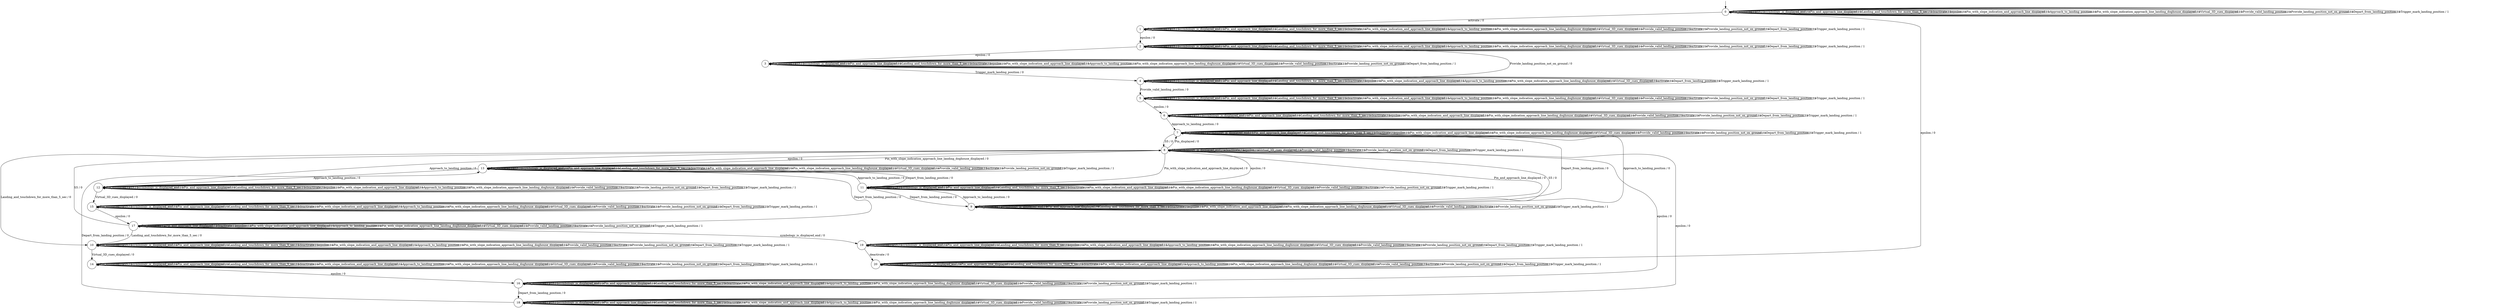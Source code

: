 digraph g {

	s0 [shape="circle" label="0"];
	s1 [shape="circle" label="1"];
	s2 [shape="circle" label="2"];
	s3 [shape="circle" label="3"];
	s4 [shape="circle" label="4"];
	s5 [shape="circle" label="5"];
	s6 [shape="circle" label="6"];
	s7 [shape="circle" label="7"];
	s8 [shape="circle" label="8"];
	s9 [shape="circle" label="9"];
	s10 [shape="circle" label="10"];
	s11 [shape="circle" label="11"];
	s12 [shape="circle" label="12"];
	s13 [shape="circle" label="13"];
	s14 [shape="circle" label="14"];
	s15 [shape="circle" label="15"];
	s16 [shape="circle" label="16"];
	s17 [shape="circle" label="17"];
	s18 [shape="circle" label="18"];
	s19 [shape="circle" label="19"];
	s20 [shape="circle" label="20"];
	s0 -> s0 [label="Pin_displayed / 1"];
	s0 -> s0 [label="S5 / 1"];
	s0 -> s0 [label="symbology_is_displayed_end / 1"];
	s0 -> s0 [label="Pin_and_approach_line_displayed / 1"];
	s0 -> s0 [label="Landing_and_touchdown_for_more_than_5_sec / 1"];
	s0 -> s0 [label="deactivate / 1"];
	s0 -> s0 [label="epsilon / 1"];
	s0 -> s0 [label="Pin_with_slope_indication_and_approach_line_displayed / 1"];
	s0 -> s0 [label="Approach_to_landing_position / 1"];
	s0 -> s0 [label="Pin_with_slope_indication_approach_line_landing_doghouse_displayed / 1"];
	s0 -> s0 [label="Virtual_3D_cues_displayed / 1"];
	s0 -> s0 [label="Provide_valid_landing_position / 1"];
	s0 -> s1 [label="activate / 0"];
	s0 -> s0 [label="Provide_landing_position_not_on_ground / 1"];
	s0 -> s0 [label="Depart_from_landing_position / 1"];
	s0 -> s0 [label="Trigger_mark_landing_position / 1"];
	s1 -> s1 [label="Pin_displayed / 1"];
	s1 -> s1 [label="S5 / 1"];
	s1 -> s1 [label="symbology_is_displayed_end / 1"];
	s1 -> s1 [label="Pin_and_approach_line_displayed / 1"];
	s1 -> s1 [label="Landing_and_touchdown_for_more_than_5_sec / 1"];
	s1 -> s1 [label="deactivate / 1"];
	s1 -> s2 [label="epsilon / 0"];
	s1 -> s1 [label="Pin_with_slope_indication_and_approach_line_displayed / 1"];
	s1 -> s1 [label="Approach_to_landing_position / 1"];
	s1 -> s1 [label="Pin_with_slope_indication_approach_line_landing_doghouse_displayed / 1"];
	s1 -> s1 [label="Virtual_3D_cues_displayed / 1"];
	s1 -> s1 [label="Provide_valid_landing_position / 1"];
	s1 -> s1 [label="activate / 1"];
	s1 -> s1 [label="Provide_landing_position_not_on_ground / 1"];
	s1 -> s1 [label="Depart_from_landing_position / 1"];
	s1 -> s1 [label="Trigger_mark_landing_position / 1"];
	s2 -> s2 [label="Pin_displayed / 1"];
	s2 -> s2 [label="S5 / 1"];
	s2 -> s2 [label="symbology_is_displayed_end / 1"];
	s2 -> s2 [label="Pin_and_approach_line_displayed / 1"];
	s2 -> s2 [label="Landing_and_touchdown_for_more_than_5_sec / 1"];
	s2 -> s2 [label="deactivate / 1"];
	s2 -> s3 [label="epsilon / 0"];
	s2 -> s2 [label="Pin_with_slope_indication_and_approach_line_displayed / 1"];
	s2 -> s2 [label="Approach_to_landing_position / 1"];
	s2 -> s2 [label="Pin_with_slope_indication_approach_line_landing_doghouse_displayed / 1"];
	s2 -> s2 [label="Virtual_3D_cues_displayed / 1"];
	s2 -> s2 [label="Provide_valid_landing_position / 1"];
	s2 -> s2 [label="activate / 1"];
	s2 -> s2 [label="Provide_landing_position_not_on_ground / 1"];
	s2 -> s2 [label="Depart_from_landing_position / 1"];
	s2 -> s2 [label="Trigger_mark_landing_position / 1"];
	s3 -> s3 [label="Pin_displayed / 1"];
	s3 -> s3 [label="S5 / 1"];
	s3 -> s3 [label="symbology_is_displayed_end / 1"];
	s3 -> s3 [label="Pin_and_approach_line_displayed / 1"];
	s3 -> s3 [label="Landing_and_touchdown_for_more_than_5_sec / 1"];
	s3 -> s3 [label="deactivate / 1"];
	s3 -> s3 [label="epsilon / 1"];
	s3 -> s3 [label="Pin_with_slope_indication_and_approach_line_displayed / 1"];
	s3 -> s3 [label="Approach_to_landing_position / 1"];
	s3 -> s3 [label="Pin_with_slope_indication_approach_line_landing_doghouse_displayed / 1"];
	s3 -> s3 [label="Virtual_3D_cues_displayed / 1"];
	s3 -> s3 [label="Provide_valid_landing_position / 1"];
	s3 -> s3 [label="activate / 1"];
	s3 -> s3 [label="Provide_landing_position_not_on_ground / 1"];
	s3 -> s3 [label="Depart_from_landing_position / 1"];
	s3 -> s4 [label="Trigger_mark_landing_position / 0"];
	s4 -> s4 [label="Pin_displayed / 1"];
	s4 -> s4 [label="S5 / 1"];
	s4 -> s4 [label="symbology_is_displayed_end / 1"];
	s4 -> s4 [label="Pin_and_approach_line_displayed / 1"];
	s4 -> s4 [label="Landing_and_touchdown_for_more_than_5_sec / 1"];
	s4 -> s4 [label="deactivate / 1"];
	s4 -> s4 [label="epsilon / 1"];
	s4 -> s4 [label="Pin_with_slope_indication_and_approach_line_displayed / 1"];
	s4 -> s4 [label="Approach_to_landing_position / 1"];
	s4 -> s4 [label="Pin_with_slope_indication_approach_line_landing_doghouse_displayed / 1"];
	s4 -> s4 [label="Virtual_3D_cues_displayed / 1"];
	s4 -> s5 [label="Provide_valid_landing_position / 0"];
	s4 -> s4 [label="activate / 1"];
	s4 -> s2 [label="Provide_landing_position_not_on_ground / 0"];
	s4 -> s4 [label="Depart_from_landing_position / 1"];
	s4 -> s4 [label="Trigger_mark_landing_position / 1"];
	s5 -> s5 [label="Pin_displayed / 1"];
	s5 -> s5 [label="S5 / 1"];
	s5 -> s5 [label="symbology_is_displayed_end / 1"];
	s5 -> s5 [label="Pin_and_approach_line_displayed / 1"];
	s5 -> s5 [label="Landing_and_touchdown_for_more_than_5_sec / 1"];
	s5 -> s5 [label="deactivate / 1"];
	s5 -> s6 [label="epsilon / 0"];
	s5 -> s5 [label="Pin_with_slope_indication_and_approach_line_displayed / 1"];
	s5 -> s5 [label="Approach_to_landing_position / 1"];
	s5 -> s5 [label="Pin_with_slope_indication_approach_line_landing_doghouse_displayed / 1"];
	s5 -> s5 [label="Virtual_3D_cues_displayed / 1"];
	s5 -> s5 [label="Provide_valid_landing_position / 1"];
	s5 -> s5 [label="activate / 1"];
	s5 -> s5 [label="Provide_landing_position_not_on_ground / 1"];
	s5 -> s5 [label="Depart_from_landing_position / 1"];
	s5 -> s5 [label="Trigger_mark_landing_position / 1"];
	s6 -> s6 [label="Pin_displayed / 1"];
	s6 -> s6 [label="S5 / 1"];
	s6 -> s6 [label="symbology_is_displayed_end / 1"];
	s6 -> s6 [label="Pin_and_approach_line_displayed / 1"];
	s6 -> s6 [label="Landing_and_touchdown_for_more_than_5_sec / 1"];
	s6 -> s6 [label="deactivate / 1"];
	s6 -> s6 [label="epsilon / 1"];
	s6 -> s6 [label="Pin_with_slope_indication_and_approach_line_displayed / 1"];
	s6 -> s7 [label="Approach_to_landing_position / 0"];
	s6 -> s6 [label="Pin_with_slope_indication_approach_line_landing_doghouse_displayed / 1"];
	s6 -> s6 [label="Virtual_3D_cues_displayed / 1"];
	s6 -> s6 [label="Provide_valid_landing_position / 1"];
	s6 -> s6 [label="activate / 1"];
	s6 -> s6 [label="Provide_landing_position_not_on_ground / 1"];
	s6 -> s6 [label="Depart_from_landing_position / 1"];
	s6 -> s6 [label="Trigger_mark_landing_position / 1"];
	s7 -> s7 [label="Pin_displayed / 1"];
	s7 -> s8 [label="S5 / 0"];
	s7 -> s7 [label="symbology_is_displayed_end / 1"];
	s7 -> s7 [label="Pin_and_approach_line_displayed / 1"];
	s7 -> s7 [label="Landing_and_touchdown_for_more_than_5_sec / 1"];
	s7 -> s7 [label="deactivate / 1"];
	s7 -> s7 [label="epsilon / 1"];
	s7 -> s7 [label="Pin_with_slope_indication_and_approach_line_displayed / 1"];
	s7 -> s9 [label="Approach_to_landing_position / 0"];
	s7 -> s7 [label="Pin_with_slope_indication_approach_line_landing_doghouse_displayed / 1"];
	s7 -> s7 [label="Virtual_3D_cues_displayed / 1"];
	s7 -> s7 [label="Provide_valid_landing_position / 1"];
	s7 -> s7 [label="activate / 1"];
	s7 -> s7 [label="Provide_landing_position_not_on_ground / 1"];
	s7 -> s7 [label="Depart_from_landing_position / 1"];
	s7 -> s7 [label="Trigger_mark_landing_position / 1"];
	s8 -> s7 [label="Pin_displayed / 0"];
	s8 -> s8 [label="S5 / 1"];
	s8 -> s8 [label="symbology_is_displayed_end / 1"];
	s8 -> s9 [label="Pin_and_approach_line_displayed / 0"];
	s8 -> s10 [label="Landing_and_touchdown_for_more_than_5_sec / 0"];
	s8 -> s8 [label="deactivate / 1"];
	s8 -> s8 [label="epsilon / 1"];
	s8 -> s11 [label="Pin_with_slope_indication_and_approach_line_displayed / 0"];
	s8 -> s12 [label="Approach_to_landing_position / 0"];
	s8 -> s13 [label="Pin_with_slope_indication_approach_line_landing_doghouse_displayed / 0"];
	s8 -> s8 [label="Virtual_3D_cues_displayed / 1"];
	s8 -> s8 [label="Provide_valid_landing_position / 1"];
	s8 -> s8 [label="activate / 1"];
	s8 -> s8 [label="Provide_landing_position_not_on_ground / 1"];
	s8 -> s8 [label="Depart_from_landing_position / 1"];
	s8 -> s8 [label="Trigger_mark_landing_position / 1"];
	s9 -> s9 [label="Pin_displayed / 1"];
	s9 -> s8 [label="S5 / 0"];
	s9 -> s9 [label="symbology_is_displayed_end / 1"];
	s9 -> s9 [label="Pin_and_approach_line_displayed / 1"];
	s9 -> s9 [label="Landing_and_touchdown_for_more_than_5_sec / 1"];
	s9 -> s9 [label="deactivate / 1"];
	s9 -> s9 [label="epsilon / 1"];
	s9 -> s9 [label="Pin_with_slope_indication_and_approach_line_displayed / 1"];
	s9 -> s11 [label="Approach_to_landing_position / 0"];
	s9 -> s9 [label="Pin_with_slope_indication_approach_line_landing_doghouse_displayed / 1"];
	s9 -> s9 [label="Virtual_3D_cues_displayed / 1"];
	s9 -> s9 [label="Provide_valid_landing_position / 1"];
	s9 -> s9 [label="activate / 1"];
	s9 -> s9 [label="Provide_landing_position_not_on_ground / 1"];
	s9 -> s7 [label="Depart_from_landing_position / 0"];
	s9 -> s9 [label="Trigger_mark_landing_position / 1"];
	s10 -> s10 [label="Pin_displayed / 1"];
	s10 -> s10 [label="S5 / 1"];
	s10 -> s10 [label="symbology_is_displayed_end / 1"];
	s10 -> s10 [label="Pin_and_approach_line_displayed / 1"];
	s10 -> s10 [label="Landing_and_touchdown_for_more_than_5_sec / 1"];
	s10 -> s10 [label="deactivate / 1"];
	s10 -> s10 [label="epsilon / 1"];
	s10 -> s10 [label="Pin_with_slope_indication_and_approach_line_displayed / 1"];
	s10 -> s10 [label="Approach_to_landing_position / 1"];
	s10 -> s10 [label="Pin_with_slope_indication_approach_line_landing_doghouse_displayed / 1"];
	s10 -> s14 [label="Virtual_3D_cues_displayed / 0"];
	s10 -> s10 [label="Provide_valid_landing_position / 1"];
	s10 -> s10 [label="activate / 1"];
	s10 -> s10 [label="Provide_landing_position_not_on_ground / 1"];
	s10 -> s10 [label="Depart_from_landing_position / 1"];
	s10 -> s10 [label="Trigger_mark_landing_position / 1"];
	s11 -> s11 [label="Pin_displayed / 1"];
	s11 -> s11 [label="S5 / 1"];
	s11 -> s11 [label="symbology_is_displayed_end / 1"];
	s11 -> s11 [label="Pin_and_approach_line_displayed / 1"];
	s11 -> s11 [label="Landing_and_touchdown_for_more_than_5_sec / 1"];
	s11 -> s11 [label="deactivate / 1"];
	s11 -> s8 [label="epsilon / 0"];
	s11 -> s11 [label="Pin_with_slope_indication_and_approach_line_displayed / 1"];
	s11 -> s13 [label="Approach_to_landing_position / 0"];
	s11 -> s11 [label="Pin_with_slope_indication_approach_line_landing_doghouse_displayed / 1"];
	s11 -> s11 [label="Virtual_3D_cues_displayed / 1"];
	s11 -> s11 [label="Provide_valid_landing_position / 1"];
	s11 -> s11 [label="activate / 1"];
	s11 -> s11 [label="Provide_landing_position_not_on_ground / 1"];
	s11 -> s9 [label="Depart_from_landing_position / 0"];
	s11 -> s11 [label="Trigger_mark_landing_position / 1"];
	s12 -> s12 [label="Pin_displayed / 1"];
	s12 -> s12 [label="S5 / 1"];
	s12 -> s12 [label="symbology_is_displayed_end / 1"];
	s12 -> s12 [label="Pin_and_approach_line_displayed / 1"];
	s12 -> s12 [label="Landing_and_touchdown_for_more_than_5_sec / 1"];
	s12 -> s12 [label="deactivate / 1"];
	s12 -> s12 [label="epsilon / 1"];
	s12 -> s12 [label="Pin_with_slope_indication_and_approach_line_displayed / 1"];
	s12 -> s12 [label="Approach_to_landing_position / 1"];
	s12 -> s12 [label="Pin_with_slope_indication_approach_line_landing_doghouse_displayed / 1"];
	s12 -> s15 [label="Virtual_3D_cues_displayed / 0"];
	s12 -> s12 [label="Provide_valid_landing_position / 1"];
	s12 -> s12 [label="activate / 1"];
	s12 -> s12 [label="Provide_landing_position_not_on_ground / 1"];
	s12 -> s12 [label="Depart_from_landing_position / 1"];
	s12 -> s12 [label="Trigger_mark_landing_position / 1"];
	s13 -> s13 [label="Pin_displayed / 1"];
	s13 -> s13 [label="S5 / 1"];
	s13 -> s13 [label="symbology_is_displayed_end / 1"];
	s13 -> s13 [label="Pin_and_approach_line_displayed / 1"];
	s13 -> s13 [label="Landing_and_touchdown_for_more_than_5_sec / 1"];
	s13 -> s13 [label="deactivate / 1"];
	s13 -> s8 [label="epsilon / 0"];
	s13 -> s13 [label="Pin_with_slope_indication_and_approach_line_displayed / 1"];
	s13 -> s12 [label="Approach_to_landing_position / 0"];
	s13 -> s13 [label="Pin_with_slope_indication_approach_line_landing_doghouse_displayed / 1"];
	s13 -> s13 [label="Virtual_3D_cues_displayed / 1"];
	s13 -> s13 [label="Provide_valid_landing_position / 1"];
	s13 -> s13 [label="activate / 1"];
	s13 -> s13 [label="Provide_landing_position_not_on_ground / 1"];
	s13 -> s11 [label="Depart_from_landing_position / 0"];
	s13 -> s13 [label="Trigger_mark_landing_position / 1"];
	s14 -> s14 [label="Pin_displayed / 1"];
	s14 -> s14 [label="S5 / 1"];
	s14 -> s14 [label="symbology_is_displayed_end / 1"];
	s14 -> s14 [label="Pin_and_approach_line_displayed / 1"];
	s14 -> s14 [label="Landing_and_touchdown_for_more_than_5_sec / 1"];
	s14 -> s14 [label="deactivate / 1"];
	s14 -> s16 [label="epsilon / 0"];
	s14 -> s14 [label="Pin_with_slope_indication_and_approach_line_displayed / 1"];
	s14 -> s14 [label="Approach_to_landing_position / 1"];
	s14 -> s14 [label="Pin_with_slope_indication_approach_line_landing_doghouse_displayed / 1"];
	s14 -> s14 [label="Virtual_3D_cues_displayed / 1"];
	s14 -> s14 [label="Provide_valid_landing_position / 1"];
	s14 -> s14 [label="activate / 1"];
	s14 -> s14 [label="Provide_landing_position_not_on_ground / 1"];
	s14 -> s14 [label="Depart_from_landing_position / 1"];
	s14 -> s14 [label="Trigger_mark_landing_position / 1"];
	s15 -> s15 [label="Pin_displayed / 1"];
	s15 -> s15 [label="S5 / 1"];
	s15 -> s15 [label="symbology_is_displayed_end / 1"];
	s15 -> s15 [label="Pin_and_approach_line_displayed / 1"];
	s15 -> s15 [label="Landing_and_touchdown_for_more_than_5_sec / 1"];
	s15 -> s15 [label="deactivate / 1"];
	s15 -> s17 [label="epsilon / 0"];
	s15 -> s15 [label="Pin_with_slope_indication_and_approach_line_displayed / 1"];
	s15 -> s15 [label="Approach_to_landing_position / 1"];
	s15 -> s15 [label="Pin_with_slope_indication_approach_line_landing_doghouse_displayed / 1"];
	s15 -> s15 [label="Virtual_3D_cues_displayed / 1"];
	s15 -> s15 [label="Provide_valid_landing_position / 1"];
	s15 -> s15 [label="activate / 1"];
	s15 -> s15 [label="Provide_landing_position_not_on_ground / 1"];
	s15 -> s15 [label="Depart_from_landing_position / 1"];
	s15 -> s15 [label="Trigger_mark_landing_position / 1"];
	s16 -> s16 [label="Pin_displayed / 1"];
	s16 -> s16 [label="S5 / 1"];
	s16 -> s16 [label="symbology_is_displayed_end / 1"];
	s16 -> s16 [label="Pin_and_approach_line_displayed / 1"];
	s16 -> s16 [label="Landing_and_touchdown_for_more_than_5_sec / 1"];
	s16 -> s16 [label="deactivate / 1"];
	s16 -> s8 [label="epsilon / 0"];
	s16 -> s16 [label="Pin_with_slope_indication_and_approach_line_displayed / 1"];
	s16 -> s16 [label="Approach_to_landing_position / 1"];
	s16 -> s16 [label="Pin_with_slope_indication_approach_line_landing_doghouse_displayed / 1"];
	s16 -> s16 [label="Virtual_3D_cues_displayed / 1"];
	s16 -> s16 [label="Provide_valid_landing_position / 1"];
	s16 -> s16 [label="activate / 1"];
	s16 -> s16 [label="Provide_landing_position_not_on_ground / 1"];
	s16 -> s18 [label="Depart_from_landing_position / 0"];
	s16 -> s16 [label="Trigger_mark_landing_position / 1"];
	s17 -> s17 [label="Pin_displayed / 1"];
	s17 -> s8 [label="S5 / 0"];
	s17 -> s19 [label="symbology_is_displayed_end / 0"];
	s17 -> s17 [label="Pin_and_approach_line_displayed / 1"];
	s17 -> s10 [label="Landing_and_touchdown_for_more_than_5_sec / 0"];
	s17 -> s17 [label="deactivate / 1"];
	s17 -> s17 [label="epsilon / 1"];
	s17 -> s17 [label="Pin_with_slope_indication_and_approach_line_displayed / 1"];
	s17 -> s17 [label="Approach_to_landing_position / 1"];
	s17 -> s17 [label="Pin_with_slope_indication_approach_line_landing_doghouse_displayed / 1"];
	s17 -> s17 [label="Virtual_3D_cues_displayed / 1"];
	s17 -> s17 [label="Provide_valid_landing_position / 1"];
	s17 -> s17 [label="activate / 1"];
	s17 -> s17 [label="Provide_landing_position_not_on_ground / 1"];
	s17 -> s13 [label="Depart_from_landing_position / 0"];
	s17 -> s17 [label="Trigger_mark_landing_position / 1"];
	s18 -> s18 [label="Pin_displayed / 1"];
	s18 -> s18 [label="S5 / 1"];
	s18 -> s18 [label="symbology_is_displayed_end / 1"];
	s18 -> s18 [label="Pin_and_approach_line_displayed / 1"];
	s18 -> s18 [label="Landing_and_touchdown_for_more_than_5_sec / 1"];
	s18 -> s18 [label="deactivate / 1"];
	s18 -> s8 [label="epsilon / 0"];
	s18 -> s18 [label="Pin_with_slope_indication_and_approach_line_displayed / 1"];
	s18 -> s18 [label="Approach_to_landing_position / 1"];
	s18 -> s18 [label="Pin_with_slope_indication_approach_line_landing_doghouse_displayed / 1"];
	s18 -> s18 [label="Virtual_3D_cues_displayed / 1"];
	s18 -> s18 [label="Provide_valid_landing_position / 1"];
	s18 -> s18 [label="activate / 1"];
	s18 -> s18 [label="Provide_landing_position_not_on_ground / 1"];
	s18 -> s13 [label="Depart_from_landing_position / 0"];
	s18 -> s18 [label="Trigger_mark_landing_position / 1"];
	s19 -> s19 [label="Pin_displayed / 1"];
	s19 -> s19 [label="S5 / 1"];
	s19 -> s19 [label="symbology_is_displayed_end / 1"];
	s19 -> s19 [label="Pin_and_approach_line_displayed / 1"];
	s19 -> s19 [label="Landing_and_touchdown_for_more_than_5_sec / 1"];
	s19 -> s20 [label="deactivate / 0"];
	s19 -> s19 [label="epsilon / 1"];
	s19 -> s19 [label="Pin_with_slope_indication_and_approach_line_displayed / 1"];
	s19 -> s19 [label="Approach_to_landing_position / 1"];
	s19 -> s19 [label="Pin_with_slope_indication_approach_line_landing_doghouse_displayed / 1"];
	s19 -> s19 [label="Virtual_3D_cues_displayed / 1"];
	s19 -> s19 [label="Provide_valid_landing_position / 1"];
	s19 -> s19 [label="activate / 1"];
	s19 -> s19 [label="Provide_landing_position_not_on_ground / 1"];
	s19 -> s19 [label="Depart_from_landing_position / 1"];
	s19 -> s19 [label="Trigger_mark_landing_position / 1"];
	s20 -> s20 [label="Pin_displayed / 1"];
	s20 -> s20 [label="S5 / 1"];
	s20 -> s20 [label="symbology_is_displayed_end / 1"];
	s20 -> s20 [label="Pin_and_approach_line_displayed / 1"];
	s20 -> s20 [label="Landing_and_touchdown_for_more_than_5_sec / 1"];
	s20 -> s20 [label="deactivate / 1"];
	s20 -> s0 [label="epsilon / 0"];
	s20 -> s20 [label="Pin_with_slope_indication_and_approach_line_displayed / 1"];
	s20 -> s20 [label="Approach_to_landing_position / 1"];
	s20 -> s20 [label="Pin_with_slope_indication_approach_line_landing_doghouse_displayed / 1"];
	s20 -> s20 [label="Virtual_3D_cues_displayed / 1"];
	s20 -> s20 [label="Provide_valid_landing_position / 1"];
	s20 -> s20 [label="activate / 1"];
	s20 -> s20 [label="Provide_landing_position_not_on_ground / 1"];
	s20 -> s20 [label="Depart_from_landing_position / 1"];
	s20 -> s20 [label="Trigger_mark_landing_position / 1"];

__start0 [label="" shape="none" width="0" height="0"];
__start0 -> s0;
}
